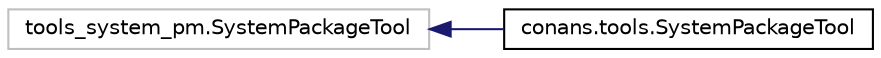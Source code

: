 digraph "Graphical Class Hierarchy"
{
 // LATEX_PDF_SIZE
  edge [fontname="Helvetica",fontsize="10",labelfontname="Helvetica",labelfontsize="10"];
  node [fontname="Helvetica",fontsize="10",shape=record];
  rankdir="LR";
  Node3046 [label="tools_system_pm.SystemPackageTool",height=0.2,width=0.4,color="grey75", fillcolor="white", style="filled",tooltip=" "];
  Node3046 -> Node0 [dir="back",color="midnightblue",fontsize="10",style="solid",fontname="Helvetica"];
  Node0 [label="conans.tools.SystemPackageTool",height=0.2,width=0.4,color="black", fillcolor="white", style="filled",URL="$classconans_1_1tools_1_1SystemPackageTool.html",tooltip=" "];
}
